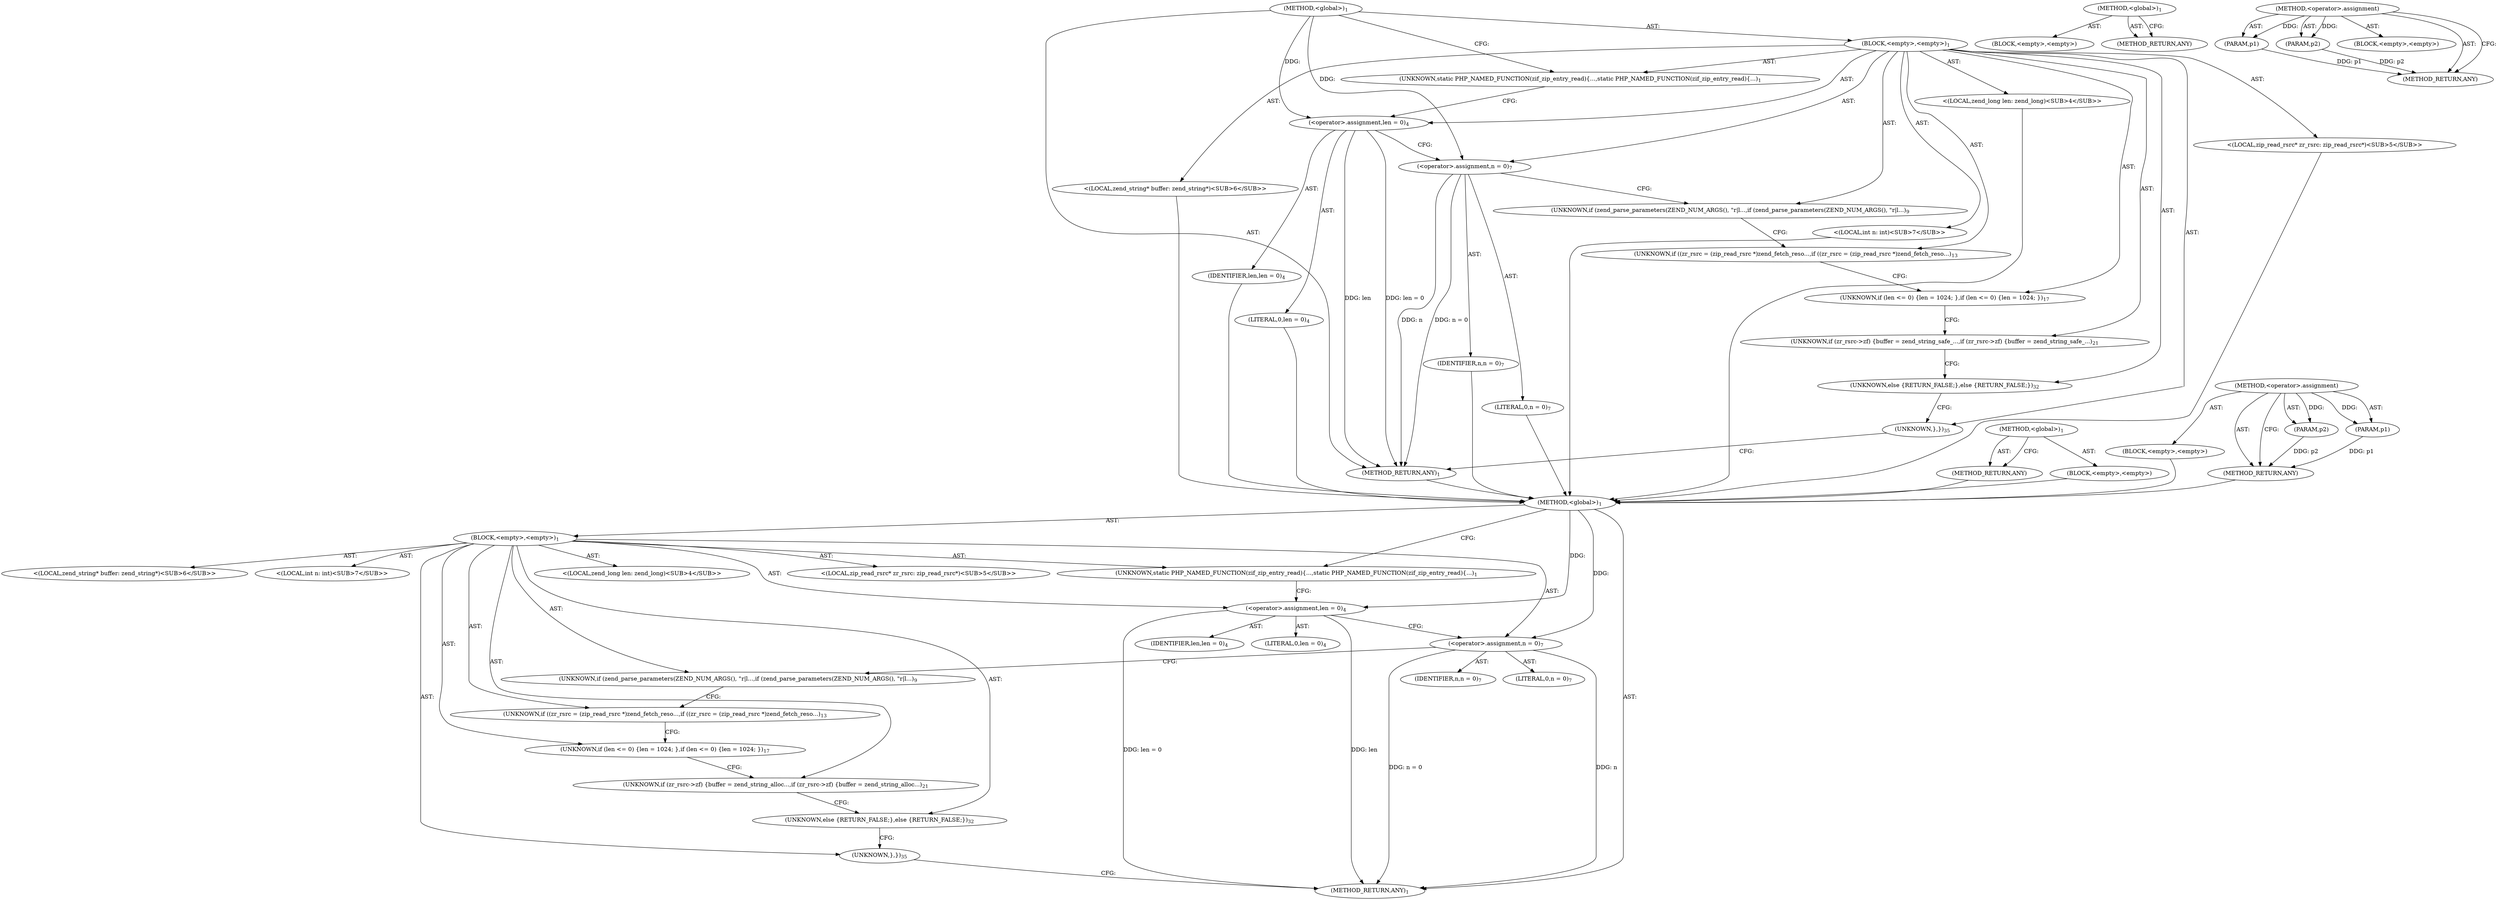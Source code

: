 digraph "&lt;operator&gt;.assignment" {
vulnerable_6 [label=<(METHOD,&lt;global&gt;)<SUB>1</SUB>>];
vulnerable_7 [label=<(BLOCK,&lt;empty&gt;,&lt;empty&gt;)<SUB>1</SUB>>];
vulnerable_8 [label=<(UNKNOWN,static PHP_NAMED_FUNCTION(zif_zip_entry_read)
{...,static PHP_NAMED_FUNCTION(zif_zip_entry_read)
{...)<SUB>1</SUB>>];
vulnerable_9 [label="<(LOCAL,zend_long len: zend_long)<SUB>4</SUB>>"];
vulnerable_10 [label=<(&lt;operator&gt;.assignment,len = 0)<SUB>4</SUB>>];
vulnerable_11 [label=<(IDENTIFIER,len,len = 0)<SUB>4</SUB>>];
vulnerable_12 [label=<(LITERAL,0,len = 0)<SUB>4</SUB>>];
vulnerable_13 [label="<(LOCAL,zip_read_rsrc* zr_rsrc: zip_read_rsrc*)<SUB>5</SUB>>"];
vulnerable_14 [label="<(LOCAL,zend_string* buffer: zend_string*)<SUB>6</SUB>>"];
vulnerable_15 [label="<(LOCAL,int n: int)<SUB>7</SUB>>"];
vulnerable_16 [label=<(&lt;operator&gt;.assignment,n = 0)<SUB>7</SUB>>];
vulnerable_17 [label=<(IDENTIFIER,n,n = 0)<SUB>7</SUB>>];
vulnerable_18 [label=<(LITERAL,0,n = 0)<SUB>7</SUB>>];
vulnerable_19 [label=<(UNKNOWN,if (zend_parse_parameters(ZEND_NUM_ARGS(), &quot;r|l...,if (zend_parse_parameters(ZEND_NUM_ARGS(), &quot;r|l...)<SUB>9</SUB>>];
vulnerable_20 [label=<(UNKNOWN,if ((zr_rsrc = (zip_read_rsrc *)zend_fetch_reso...,if ((zr_rsrc = (zip_read_rsrc *)zend_fetch_reso...)<SUB>13</SUB>>];
vulnerable_21 [label=<(UNKNOWN,if (len &lt;= 0) {
		len = 1024;
 	},if (len &lt;= 0) {
		len = 1024;
 	})<SUB>17</SUB>>];
vulnerable_22 [label=<(UNKNOWN,if (zr_rsrc-&gt;zf) {
		buffer = zend_string_alloc...,if (zr_rsrc-&gt;zf) {
		buffer = zend_string_alloc...)<SUB>21</SUB>>];
vulnerable_23 [label=<(UNKNOWN,else {
		RETURN_FALSE;
	},else {
		RETURN_FALSE;
	})<SUB>32</SUB>>];
vulnerable_24 [label=<(UNKNOWN,},})<SUB>35</SUB>>];
vulnerable_25 [label=<(METHOD_RETURN,ANY)<SUB>1</SUB>>];
vulnerable_38 [label=<(METHOD,&lt;global&gt;)<SUB>1</SUB>>];
vulnerable_39 [label=<(BLOCK,&lt;empty&gt;,&lt;empty&gt;)>];
vulnerable_40 [label=<(METHOD_RETURN,ANY)>];
vulnerable_44 [label=<(METHOD,&lt;operator&gt;.assignment)>];
vulnerable_45 [label=<(PARAM,p1)>];
vulnerable_46 [label=<(PARAM,p2)>];
vulnerable_47 [label=<(BLOCK,&lt;empty&gt;,&lt;empty&gt;)>];
vulnerable_48 [label=<(METHOD_RETURN,ANY)>];
fixed_6 [label=<(METHOD,&lt;global&gt;)<SUB>1</SUB>>];
fixed_7 [label=<(BLOCK,&lt;empty&gt;,&lt;empty&gt;)<SUB>1</SUB>>];
fixed_8 [label=<(UNKNOWN,static PHP_NAMED_FUNCTION(zif_zip_entry_read)
{...,static PHP_NAMED_FUNCTION(zif_zip_entry_read)
{...)<SUB>1</SUB>>];
fixed_9 [label="<(LOCAL,zend_long len: zend_long)<SUB>4</SUB>>"];
fixed_10 [label=<(&lt;operator&gt;.assignment,len = 0)<SUB>4</SUB>>];
fixed_11 [label=<(IDENTIFIER,len,len = 0)<SUB>4</SUB>>];
fixed_12 [label=<(LITERAL,0,len = 0)<SUB>4</SUB>>];
fixed_13 [label="<(LOCAL,zip_read_rsrc* zr_rsrc: zip_read_rsrc*)<SUB>5</SUB>>"];
fixed_14 [label="<(LOCAL,zend_string* buffer: zend_string*)<SUB>6</SUB>>"];
fixed_15 [label="<(LOCAL,int n: int)<SUB>7</SUB>>"];
fixed_16 [label=<(&lt;operator&gt;.assignment,n = 0)<SUB>7</SUB>>];
fixed_17 [label=<(IDENTIFIER,n,n = 0)<SUB>7</SUB>>];
fixed_18 [label=<(LITERAL,0,n = 0)<SUB>7</SUB>>];
fixed_19 [label=<(UNKNOWN,if (zend_parse_parameters(ZEND_NUM_ARGS(), &quot;r|l...,if (zend_parse_parameters(ZEND_NUM_ARGS(), &quot;r|l...)<SUB>9</SUB>>];
fixed_20 [label=<(UNKNOWN,if ((zr_rsrc = (zip_read_rsrc *)zend_fetch_reso...,if ((zr_rsrc = (zip_read_rsrc *)zend_fetch_reso...)<SUB>13</SUB>>];
fixed_21 [label=<(UNKNOWN,if (len &lt;= 0) {
		len = 1024;
 	},if (len &lt;= 0) {
		len = 1024;
 	})<SUB>17</SUB>>];
fixed_22 [label=<(UNKNOWN,if (zr_rsrc-&gt;zf) {
		buffer = zend_string_safe_...,if (zr_rsrc-&gt;zf) {
		buffer = zend_string_safe_...)<SUB>21</SUB>>];
fixed_23 [label=<(UNKNOWN,else {
		RETURN_FALSE;
	},else {
		RETURN_FALSE;
	})<SUB>32</SUB>>];
fixed_24 [label=<(UNKNOWN,},})<SUB>35</SUB>>];
fixed_25 [label=<(METHOD_RETURN,ANY)<SUB>1</SUB>>];
fixed_38 [label=<(METHOD,&lt;global&gt;)<SUB>1</SUB>>];
fixed_39 [label=<(BLOCK,&lt;empty&gt;,&lt;empty&gt;)>];
fixed_40 [label=<(METHOD_RETURN,ANY)>];
fixed_44 [label=<(METHOD,&lt;operator&gt;.assignment)>];
fixed_45 [label=<(PARAM,p1)>];
fixed_46 [label=<(PARAM,p2)>];
fixed_47 [label=<(BLOCK,&lt;empty&gt;,&lt;empty&gt;)>];
fixed_48 [label=<(METHOD_RETURN,ANY)>];
vulnerable_6 -> vulnerable_7  [key=0, label="AST: "];
vulnerable_6 -> vulnerable_25  [key=0, label="AST: "];
vulnerable_6 -> vulnerable_8  [key=0, label="CFG: "];
vulnerable_6 -> vulnerable_10  [key=0, label="DDG: "];
vulnerable_6 -> vulnerable_16  [key=0, label="DDG: "];
vulnerable_7 -> vulnerable_8  [key=0, label="AST: "];
vulnerable_7 -> vulnerable_9  [key=0, label="AST: "];
vulnerable_7 -> vulnerable_10  [key=0, label="AST: "];
vulnerable_7 -> vulnerable_13  [key=0, label="AST: "];
vulnerable_7 -> vulnerable_14  [key=0, label="AST: "];
vulnerable_7 -> vulnerable_15  [key=0, label="AST: "];
vulnerable_7 -> vulnerable_16  [key=0, label="AST: "];
vulnerable_7 -> vulnerable_19  [key=0, label="AST: "];
vulnerable_7 -> vulnerable_20  [key=0, label="AST: "];
vulnerable_7 -> vulnerable_21  [key=0, label="AST: "];
vulnerable_7 -> vulnerable_22  [key=0, label="AST: "];
vulnerable_7 -> vulnerable_23  [key=0, label="AST: "];
vulnerable_7 -> vulnerable_24  [key=0, label="AST: "];
vulnerable_8 -> vulnerable_10  [key=0, label="CFG: "];
vulnerable_10 -> vulnerable_11  [key=0, label="AST: "];
vulnerable_10 -> vulnerable_12  [key=0, label="AST: "];
vulnerable_10 -> vulnerable_16  [key=0, label="CFG: "];
vulnerable_10 -> vulnerable_25  [key=0, label="DDG: len"];
vulnerable_10 -> vulnerable_25  [key=1, label="DDG: len = 0"];
vulnerable_16 -> vulnerable_17  [key=0, label="AST: "];
vulnerable_16 -> vulnerable_18  [key=0, label="AST: "];
vulnerable_16 -> vulnerable_19  [key=0, label="CFG: "];
vulnerable_16 -> vulnerable_25  [key=0, label="DDG: n"];
vulnerable_16 -> vulnerable_25  [key=1, label="DDG: n = 0"];
vulnerable_19 -> vulnerable_20  [key=0, label="CFG: "];
vulnerable_20 -> vulnerable_21  [key=0, label="CFG: "];
vulnerable_21 -> vulnerable_22  [key=0, label="CFG: "];
vulnerable_22 -> vulnerable_23  [key=0, label="CFG: "];
vulnerable_23 -> vulnerable_24  [key=0, label="CFG: "];
vulnerable_24 -> vulnerable_25  [key=0, label="CFG: "];
vulnerable_38 -> vulnerable_39  [key=0, label="AST: "];
vulnerable_38 -> vulnerable_40  [key=0, label="AST: "];
vulnerable_38 -> vulnerable_40  [key=1, label="CFG: "];
vulnerable_44 -> vulnerable_45  [key=0, label="AST: "];
vulnerable_44 -> vulnerable_45  [key=1, label="DDG: "];
vulnerable_44 -> vulnerable_47  [key=0, label="AST: "];
vulnerable_44 -> vulnerable_46  [key=0, label="AST: "];
vulnerable_44 -> vulnerable_46  [key=1, label="DDG: "];
vulnerable_44 -> vulnerable_48  [key=0, label="AST: "];
vulnerable_44 -> vulnerable_48  [key=1, label="CFG: "];
vulnerable_45 -> vulnerable_48  [key=0, label="DDG: p1"];
vulnerable_46 -> vulnerable_48  [key=0, label="DDG: p2"];
fixed_6 -> fixed_7  [key=0, label="AST: "];
fixed_6 -> fixed_25  [key=0, label="AST: "];
fixed_6 -> fixed_8  [key=0, label="CFG: "];
fixed_6 -> fixed_10  [key=0, label="DDG: "];
fixed_6 -> fixed_16  [key=0, label="DDG: "];
fixed_7 -> fixed_8  [key=0, label="AST: "];
fixed_7 -> fixed_9  [key=0, label="AST: "];
fixed_7 -> fixed_10  [key=0, label="AST: "];
fixed_7 -> fixed_13  [key=0, label="AST: "];
fixed_7 -> fixed_14  [key=0, label="AST: "];
fixed_7 -> fixed_15  [key=0, label="AST: "];
fixed_7 -> fixed_16  [key=0, label="AST: "];
fixed_7 -> fixed_19  [key=0, label="AST: "];
fixed_7 -> fixed_20  [key=0, label="AST: "];
fixed_7 -> fixed_21  [key=0, label="AST: "];
fixed_7 -> fixed_22  [key=0, label="AST: "];
fixed_7 -> fixed_23  [key=0, label="AST: "];
fixed_7 -> fixed_24  [key=0, label="AST: "];
fixed_8 -> fixed_10  [key=0, label="CFG: "];
fixed_9 -> vulnerable_6  [key=0];
fixed_10 -> fixed_11  [key=0, label="AST: "];
fixed_10 -> fixed_12  [key=0, label="AST: "];
fixed_10 -> fixed_16  [key=0, label="CFG: "];
fixed_10 -> fixed_25  [key=0, label="DDG: len"];
fixed_10 -> fixed_25  [key=1, label="DDG: len = 0"];
fixed_11 -> vulnerable_6  [key=0];
fixed_12 -> vulnerable_6  [key=0];
fixed_13 -> vulnerable_6  [key=0];
fixed_14 -> vulnerable_6  [key=0];
fixed_15 -> vulnerable_6  [key=0];
fixed_16 -> fixed_17  [key=0, label="AST: "];
fixed_16 -> fixed_18  [key=0, label="AST: "];
fixed_16 -> fixed_19  [key=0, label="CFG: "];
fixed_16 -> fixed_25  [key=0, label="DDG: n"];
fixed_16 -> fixed_25  [key=1, label="DDG: n = 0"];
fixed_17 -> vulnerable_6  [key=0];
fixed_18 -> vulnerable_6  [key=0];
fixed_19 -> fixed_20  [key=0, label="CFG: "];
fixed_20 -> fixed_21  [key=0, label="CFG: "];
fixed_21 -> fixed_22  [key=0, label="CFG: "];
fixed_22 -> fixed_23  [key=0, label="CFG: "];
fixed_23 -> fixed_24  [key=0, label="CFG: "];
fixed_24 -> fixed_25  [key=0, label="CFG: "];
fixed_25 -> vulnerable_6  [key=0];
fixed_38 -> fixed_39  [key=0, label="AST: "];
fixed_38 -> fixed_40  [key=0, label="AST: "];
fixed_38 -> fixed_40  [key=1, label="CFG: "];
fixed_39 -> vulnerable_6  [key=0];
fixed_40 -> vulnerable_6  [key=0];
fixed_44 -> fixed_45  [key=0, label="AST: "];
fixed_44 -> fixed_45  [key=1, label="DDG: "];
fixed_44 -> fixed_47  [key=0, label="AST: "];
fixed_44 -> fixed_46  [key=0, label="AST: "];
fixed_44 -> fixed_46  [key=1, label="DDG: "];
fixed_44 -> fixed_48  [key=0, label="AST: "];
fixed_44 -> fixed_48  [key=1, label="CFG: "];
fixed_45 -> fixed_48  [key=0, label="DDG: p1"];
fixed_46 -> fixed_48  [key=0, label="DDG: p2"];
fixed_47 -> vulnerable_6  [key=0];
fixed_48 -> vulnerable_6  [key=0];
}
